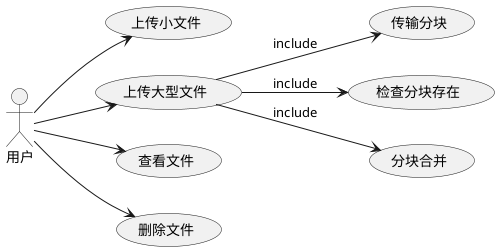 @startuml
'最近一次更新时间: 2024-05-05
left to right direction

:用户: as User

(上传小文件) as (Use1)
(上传大型文件) as (Use2)
  (传输分块) as (Use21)
  (检查分块存在) as (Use22)
  (分块合并) as (Use23)
(查看文件) as (Use3)
(删除文件) as (Use4)

User -down-> (Use1)
User -down-> (Use2)
User -down-> (Use3)
User -down-> (Use4)

(Use2) --> (Use21):include
(Use2) --> (Use22):include
(Use2) --> (Use23):include

@enduml